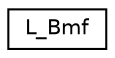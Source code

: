 digraph "Graphical Class Hierarchy"
{
 // LATEX_PDF_SIZE
  edge [fontname="Helvetica",fontsize="10",labelfontname="Helvetica",labelfontsize="10"];
  node [fontname="Helvetica",fontsize="10",shape=record];
  rankdir="LR";
  Node0 [label="L_Bmf",height=0.2,width=0.4,color="black", fillcolor="white", style="filled",URL="$struct_l___bmf.html",tooltip=" "];
}
